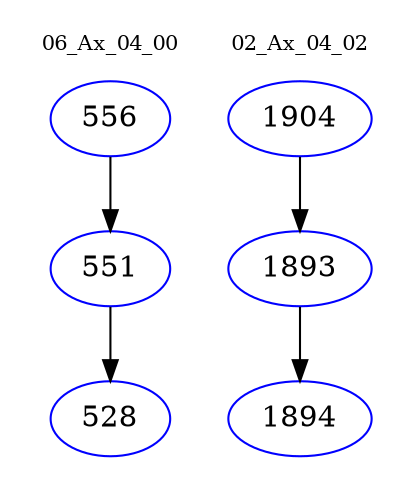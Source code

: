 digraph{
subgraph cluster_0 {
color = white
label = "06_Ax_04_00";
fontsize=10;
T0_556 [label="556", color="blue"]
T0_556 -> T0_551 [color="black"]
T0_551 [label="551", color="blue"]
T0_551 -> T0_528 [color="black"]
T0_528 [label="528", color="blue"]
}
subgraph cluster_1 {
color = white
label = "02_Ax_04_02";
fontsize=10;
T1_1904 [label="1904", color="blue"]
T1_1904 -> T1_1893 [color="black"]
T1_1893 [label="1893", color="blue"]
T1_1893 -> T1_1894 [color="black"]
T1_1894 [label="1894", color="blue"]
}
}
